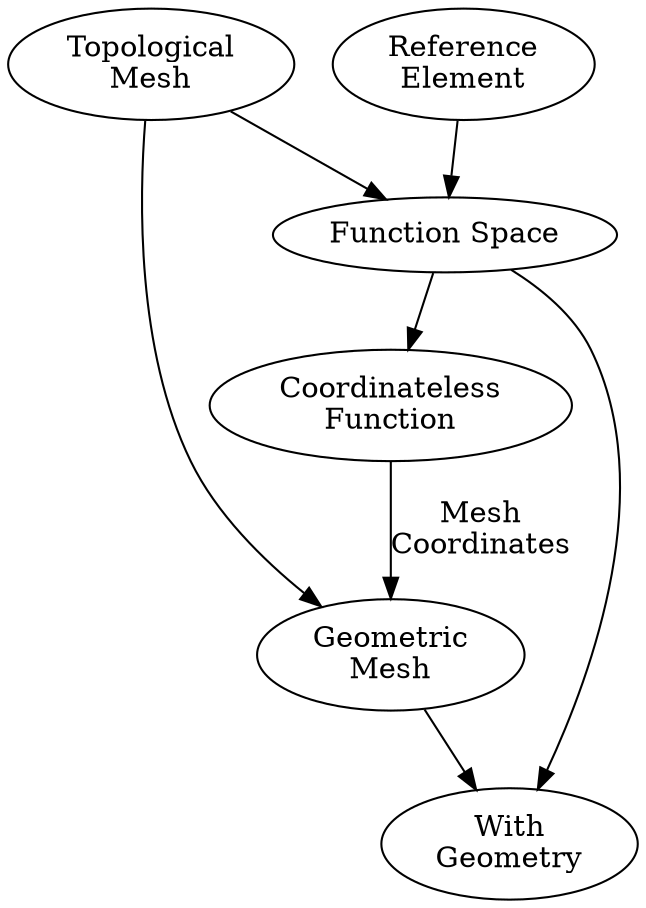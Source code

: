 // created with graphviz2.38 dot

digraph{
    // NODES

    top [label="Topological\nMesh"];
    ref [label="Reference\nElement"];
    fspace [label="Function Space"];
    coordless [label="Coordinateless\nFunction"];
    geo [label="Geometric\nMesh"];
    withgeo [label="With\nGeometry"]; 

    // EDGES

    top -> fspace;
    ref -> fspace;

    fspace -> coordless;

    top -> geo;
    coordless -> geo [label="Mesh\nCoordinates"];

    fspace -> withgeo;
    geo -> withgeo;
}
